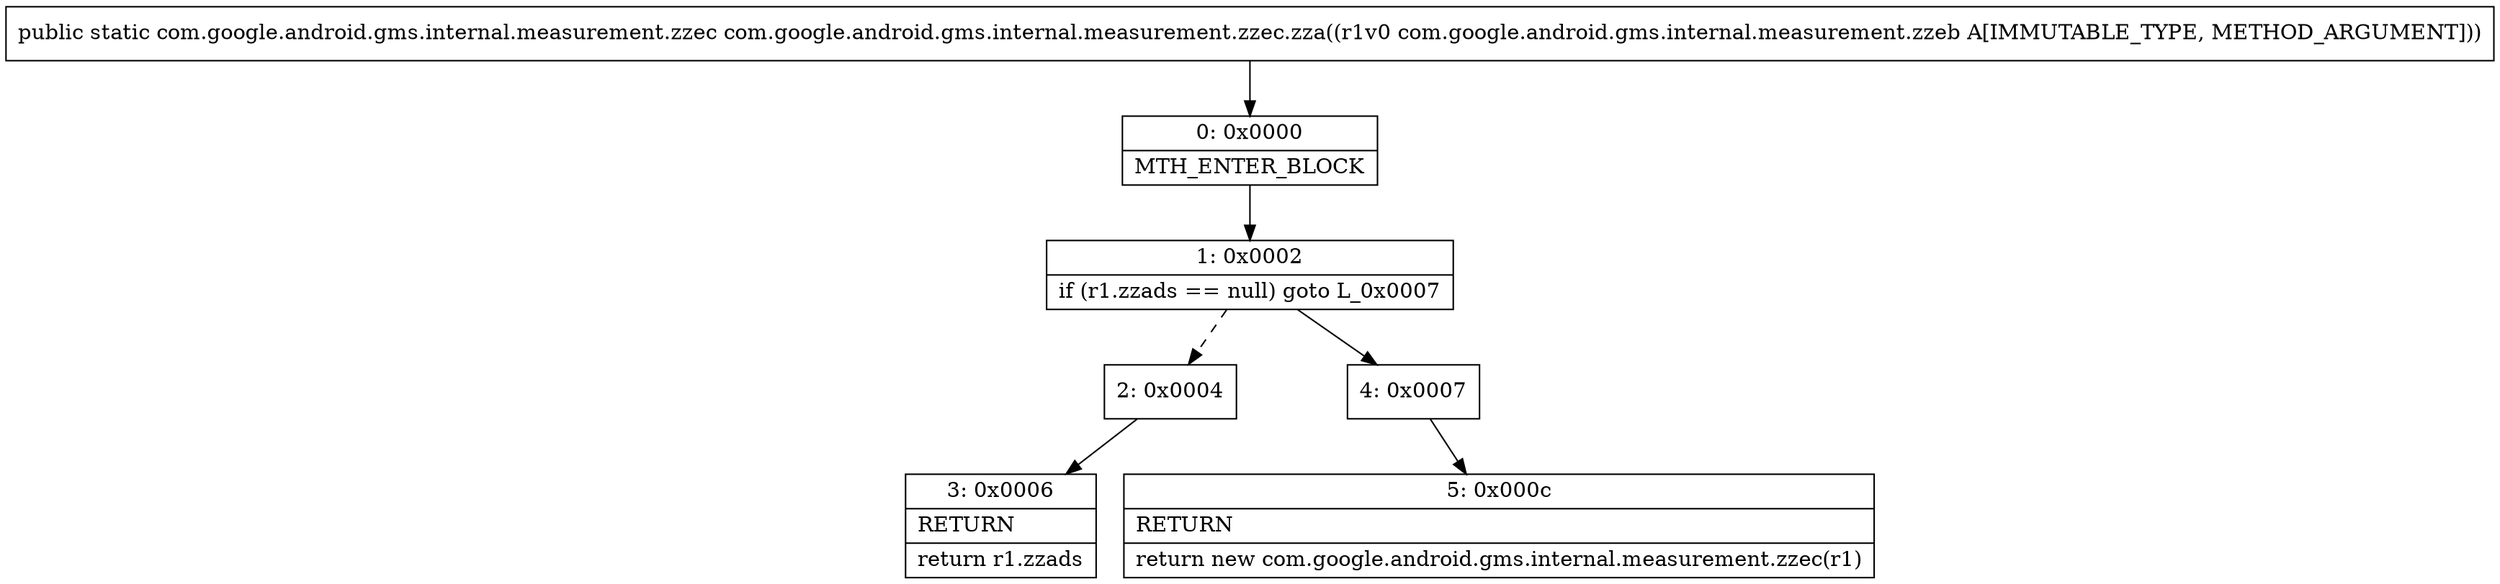 digraph "CFG forcom.google.android.gms.internal.measurement.zzec.zza(Lcom\/google\/android\/gms\/internal\/measurement\/zzeb;)Lcom\/google\/android\/gms\/internal\/measurement\/zzec;" {
Node_0 [shape=record,label="{0\:\ 0x0000|MTH_ENTER_BLOCK\l}"];
Node_1 [shape=record,label="{1\:\ 0x0002|if (r1.zzads == null) goto L_0x0007\l}"];
Node_2 [shape=record,label="{2\:\ 0x0004}"];
Node_3 [shape=record,label="{3\:\ 0x0006|RETURN\l|return r1.zzads\l}"];
Node_4 [shape=record,label="{4\:\ 0x0007}"];
Node_5 [shape=record,label="{5\:\ 0x000c|RETURN\l|return new com.google.android.gms.internal.measurement.zzec(r1)\l}"];
MethodNode[shape=record,label="{public static com.google.android.gms.internal.measurement.zzec com.google.android.gms.internal.measurement.zzec.zza((r1v0 com.google.android.gms.internal.measurement.zzeb A[IMMUTABLE_TYPE, METHOD_ARGUMENT])) }"];
MethodNode -> Node_0;
Node_0 -> Node_1;
Node_1 -> Node_2[style=dashed];
Node_1 -> Node_4;
Node_2 -> Node_3;
Node_4 -> Node_5;
}


